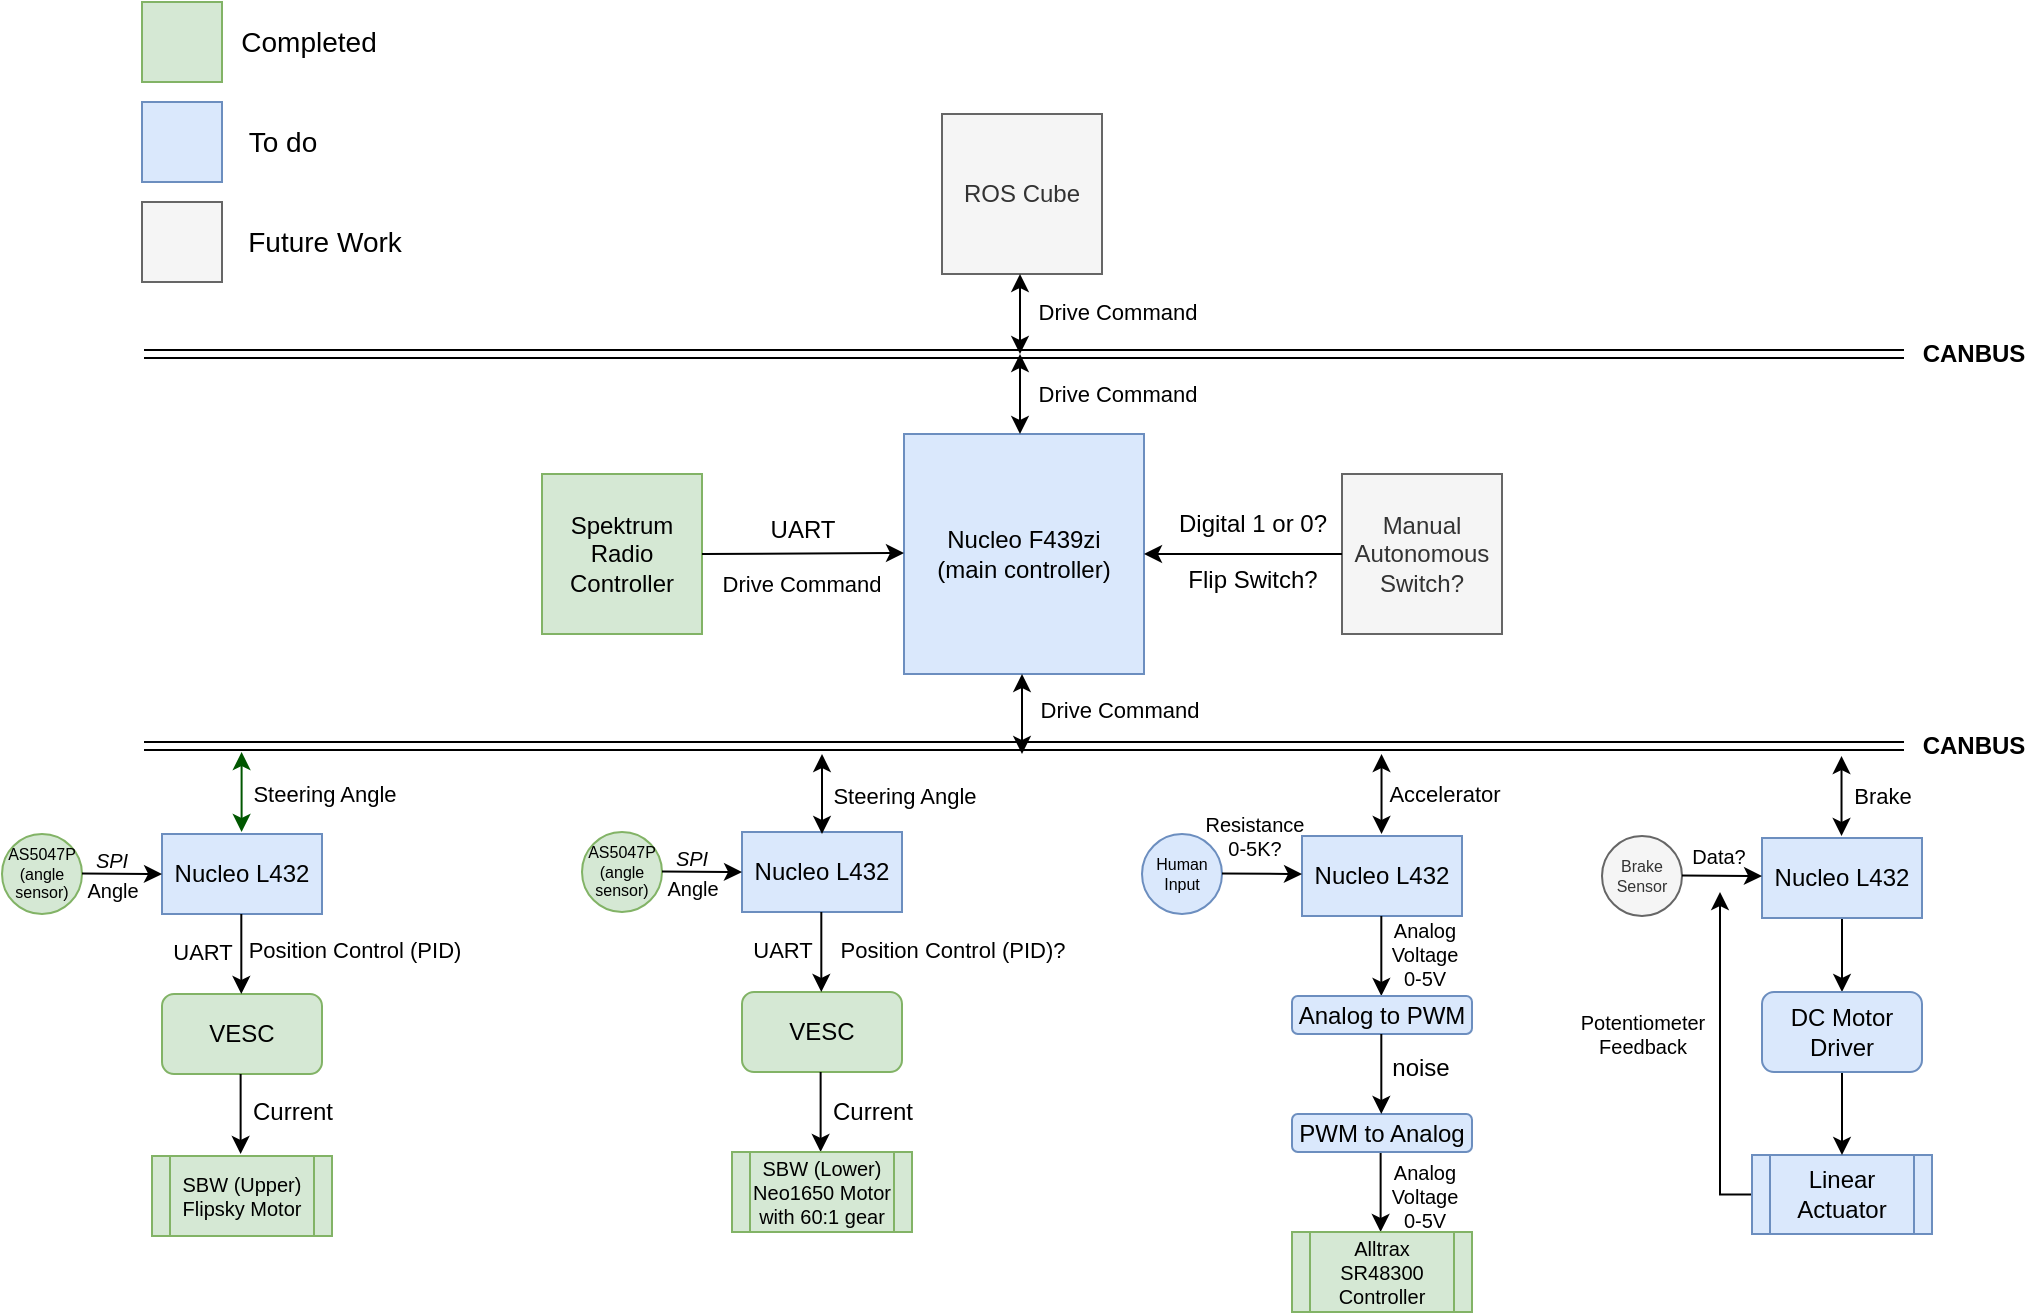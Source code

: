 <mxfile version="20.2.7" type="google"><diagram id="pHbeNj8cKmS-G_9dNrAH" name="Page-1"><mxGraphModel grid="0" page="1" gridSize="10" guides="1" tooltips="1" connect="1" arrows="1" fold="1" pageScale="1" pageWidth="850" pageHeight="1100" math="0" shadow="0"><root><mxCell id="0"/><mxCell id="1" parent="0"/><mxCell id="kVjqfHCsUR9oZJisISju-1" value="Nucleo F439zi&lt;br&gt;(main controller)" style="whiteSpace=wrap;html=1;aspect=fixed;fillColor=#dae8fc;strokeColor=#6c8ebf;" vertex="1" parent="1"><mxGeometry x="461" y="120" width="120" height="120" as="geometry"/></mxCell><mxCell id="kVjqfHCsUR9oZJisISju-2" value="Nucleo L432" style="rounded=0;whiteSpace=wrap;html=1;fillColor=#dae8fc;strokeColor=#6c8ebf;" vertex="1" parent="1"><mxGeometry x="90" y="320" width="80" height="40" as="geometry"/></mxCell><mxCell id="kVjqfHCsUR9oZJisISju-4" value="" style="endArrow=classic;startArrow=classic;html=1;rounded=0;" edge="1" parent="1"><mxGeometry width="50" height="50" relative="1" as="geometry"><mxPoint x="520" y="280" as="sourcePoint"/><mxPoint x="520" y="240" as="targetPoint"/></mxGeometry></mxCell><mxCell id="kVjqfHCsUR9oZJisISju-5" value="&lt;font style=&quot;font-size: 11px;&quot;&gt;Drive Command&lt;/font&gt;" style="text;html=1;strokeColor=none;fillColor=none;align=center;verticalAlign=middle;whiteSpace=wrap;rounded=0;" vertex="1" parent="1"><mxGeometry x="519" y="243" width="100" height="30" as="geometry"/></mxCell><mxCell id="kVjqfHCsUR9oZJisISju-6" value="VESC" style="rounded=1;whiteSpace=wrap;html=1;fillColor=#d5e8d4;strokeColor=#82b366;" vertex="1" parent="1"><mxGeometry x="90" y="400" width="80" height="40" as="geometry"/></mxCell><mxCell id="kVjqfHCsUR9oZJisISju-10" value="&lt;font style=&quot;font-size: 11px;&quot;&gt;Steering Angle&lt;/font&gt;" style="text;html=1;align=center;verticalAlign=middle;resizable=0;points=[];autosize=1;strokeColor=none;fillColor=none;" vertex="1" parent="1"><mxGeometry x="121" y="285" width="100" height="30" as="geometry"/></mxCell><mxCell id="kVjqfHCsUR9oZJisISju-14" value="AS5047P&lt;br&gt;(angle sensor)" style="ellipse;whiteSpace=wrap;html=1;aspect=fixed;fontSize=8;fillColor=#d5e8d4;strokeColor=#82b366;" vertex="1" parent="1"><mxGeometry x="10" y="320" width="40" height="40" as="geometry"/></mxCell><mxCell id="kVjqfHCsUR9oZJisISju-15" value="" style="endArrow=classic;html=1;rounded=0;fontSize=8;entryX=0;entryY=0.5;entryDx=0;entryDy=0;" edge="1" parent="1" target="kVjqfHCsUR9oZJisISju-2"><mxGeometry width="50" height="50" relative="1" as="geometry"><mxPoint x="50" y="339.71" as="sourcePoint"/><mxPoint x="80" y="339.71" as="targetPoint"/></mxGeometry></mxCell><mxCell id="kVjqfHCsUR9oZJisISju-16" value="&lt;i&gt;&lt;font style=&quot;font-size: 10px;&quot;&gt;SPI&lt;/font&gt;&lt;/i&gt;" style="text;html=1;strokeColor=none;fillColor=none;align=center;verticalAlign=middle;whiteSpace=wrap;rounded=0;fontSize=8;" vertex="1" parent="1"><mxGeometry x="50" y="325" width="30" height="15" as="geometry"/></mxCell><mxCell id="kVjqfHCsUR9oZJisISju-18" value="&lt;font style=&quot;font-size: 10px;&quot;&gt;Angle&lt;br&gt;&lt;br&gt;&lt;/font&gt;" style="text;html=1;align=center;verticalAlign=middle;resizable=0;points=[];autosize=1;strokeColor=none;fillColor=none;fontSize=10;" vertex="1" parent="1"><mxGeometry x="40" y="334" width="50" height="40" as="geometry"/></mxCell><mxCell id="kVjqfHCsUR9oZJisISju-19" value="" style="endArrow=classic;html=1;rounded=0;fontSize=8;" edge="1" parent="1"><mxGeometry width="50" height="50" relative="1" as="geometry"><mxPoint x="129.66" y="360" as="sourcePoint"/><mxPoint x="129.66" y="400" as="targetPoint"/></mxGeometry></mxCell><mxCell id="kVjqfHCsUR9oZJisISju-20" value="&lt;span style=&quot;font-size: 11px;&quot;&gt;Position Control (PID)&lt;/span&gt;" style="text;html=1;align=center;verticalAlign=middle;resizable=0;points=[];autosize=1;strokeColor=none;fillColor=none;fontSize=8;" vertex="1" parent="1"><mxGeometry x="121" y="363" width="130" height="30" as="geometry"/></mxCell><mxCell id="kVjqfHCsUR9oZJisISju-21" value="UART" style="text;html=1;align=center;verticalAlign=middle;resizable=0;points=[];autosize=1;strokeColor=none;fillColor=none;fontSize=11;" vertex="1" parent="1"><mxGeometry x="85" y="364" width="50" height="30" as="geometry"/></mxCell><mxCell id="kVjqfHCsUR9oZJisISju-25" value="" style="endArrow=classic;html=1;rounded=0;fontSize=10;" edge="1" parent="1"><mxGeometry width="50" height="50" relative="1" as="geometry"><mxPoint x="129.31" y="440" as="sourcePoint"/><mxPoint x="129.31" y="480" as="targetPoint"/></mxGeometry></mxCell><mxCell id="kVjqfHCsUR9oZJisISju-28" value="SBW (Upper)&lt;br&gt;Flipsky Motor" style="shape=process;whiteSpace=wrap;html=1;backgroundOutline=1;fontSize=10;fillColor=#d5e8d4;strokeColor=#82b366;" vertex="1" parent="1"><mxGeometry x="85" y="481" width="90" height="40" as="geometry"/></mxCell><mxCell id="kVjqfHCsUR9oZJisISju-29" value="Nucleo L432" style="rounded=0;whiteSpace=wrap;html=1;fillColor=#dae8fc;strokeColor=#6c8ebf;" vertex="1" parent="1"><mxGeometry x="380" y="319" width="80" height="40" as="geometry"/></mxCell><mxCell id="kVjqfHCsUR9oZJisISju-30" value="VESC" style="rounded=1;whiteSpace=wrap;html=1;fillColor=#d5e8d4;strokeColor=#82b366;" vertex="1" parent="1"><mxGeometry x="380" y="399" width="80" height="40" as="geometry"/></mxCell><mxCell id="kVjqfHCsUR9oZJisISju-33" value="&lt;font style=&quot;font-size: 11px;&quot;&gt;Steering Angle&lt;/font&gt;" style="text;html=1;align=center;verticalAlign=middle;resizable=0;points=[];autosize=1;strokeColor=none;fillColor=none;" vertex="1" parent="1"><mxGeometry x="411" y="286" width="100" height="30" as="geometry"/></mxCell><mxCell id="kVjqfHCsUR9oZJisISju-35" value="AS5047P&lt;br&gt;(angle sensor)" style="ellipse;whiteSpace=wrap;html=1;aspect=fixed;fontSize=8;fillColor=#d5e8d4;strokeColor=#82b366;" vertex="1" parent="1"><mxGeometry x="300" y="319" width="40" height="40" as="geometry"/></mxCell><mxCell id="kVjqfHCsUR9oZJisISju-36" value="" style="endArrow=classic;html=1;rounded=0;fontSize=8;entryX=0;entryY=0.5;entryDx=0;entryDy=0;" edge="1" parent="1" target="kVjqfHCsUR9oZJisISju-29"><mxGeometry width="50" height="50" relative="1" as="geometry"><mxPoint x="340" y="338.71" as="sourcePoint"/><mxPoint x="370" y="338.71" as="targetPoint"/></mxGeometry></mxCell><mxCell id="kVjqfHCsUR9oZJisISju-37" value="&lt;i&gt;&lt;font style=&quot;font-size: 10px;&quot;&gt;SPI&lt;/font&gt;&lt;/i&gt;" style="text;html=1;strokeColor=none;fillColor=none;align=center;verticalAlign=middle;whiteSpace=wrap;rounded=0;fontSize=8;" vertex="1" parent="1"><mxGeometry x="340" y="324" width="30" height="15" as="geometry"/></mxCell><mxCell id="kVjqfHCsUR9oZJisISju-38" value="&lt;font style=&quot;font-size: 10px;&quot;&gt;Angle&lt;br&gt;&lt;br&gt;&lt;/font&gt;" style="text;html=1;align=center;verticalAlign=middle;resizable=0;points=[];autosize=1;strokeColor=none;fillColor=none;fontSize=10;" vertex="1" parent="1"><mxGeometry x="330" y="333" width="50" height="40" as="geometry"/></mxCell><mxCell id="kVjqfHCsUR9oZJisISju-39" value="" style="endArrow=classic;html=1;rounded=0;fontSize=8;" edge="1" parent="1"><mxGeometry width="50" height="50" relative="1" as="geometry"><mxPoint x="419.66" y="359" as="sourcePoint"/><mxPoint x="419.66" y="399" as="targetPoint"/></mxGeometry></mxCell><mxCell id="kVjqfHCsUR9oZJisISju-40" value="&lt;span style=&quot;font-size: 11px;&quot;&gt;Position Control (PID)?&lt;/span&gt;" style="text;html=1;align=center;verticalAlign=middle;resizable=0;points=[];autosize=1;strokeColor=none;fillColor=none;fontSize=8;" vertex="1" parent="1"><mxGeometry x="415" y="363" width="140" height="30" as="geometry"/></mxCell><mxCell id="kVjqfHCsUR9oZJisISju-41" value="UART" style="text;html=1;align=center;verticalAlign=middle;resizable=0;points=[];autosize=1;strokeColor=none;fillColor=none;fontSize=11;" vertex="1" parent="1"><mxGeometry x="375" y="363" width="50" height="30" as="geometry"/></mxCell><mxCell id="kVjqfHCsUR9oZJisISju-42" value="" style="endArrow=classic;html=1;rounded=0;fontSize=10;" edge="1" parent="1"><mxGeometry width="50" height="50" relative="1" as="geometry"><mxPoint x="419.31" y="439" as="sourcePoint"/><mxPoint x="419.31" y="479" as="targetPoint"/></mxGeometry></mxCell><mxCell id="kVjqfHCsUR9oZJisISju-44" value="SBW (Lower)&lt;br&gt;Neo1650 Motor with 60:1 gear" style="shape=process;whiteSpace=wrap;html=1;backgroundOutline=1;fontSize=10;fillColor=#d5e8d4;strokeColor=#82b366;" vertex="1" parent="1"><mxGeometry x="375" y="479" width="90" height="40" as="geometry"/></mxCell><mxCell id="kVjqfHCsUR9oZJisISju-45" value="&lt;font style=&quot;font-size: 12px;&quot;&gt;ROS Cube&lt;br&gt;&lt;/font&gt;" style="whiteSpace=wrap;html=1;aspect=fixed;fontSize=10;fillColor=#f5f5f5;strokeColor=#666666;fontColor=#333333;" vertex="1" parent="1"><mxGeometry x="480" y="-40" width="80" height="80" as="geometry"/></mxCell><mxCell id="kVjqfHCsUR9oZJisISju-47" value="" style="endArrow=classic;startArrow=classic;html=1;rounded=0;" edge="1" parent="1"><mxGeometry width="50" height="50" relative="1" as="geometry"><mxPoint x="519" y="80" as="sourcePoint"/><mxPoint x="519" y="40" as="targetPoint"/></mxGeometry></mxCell><mxCell id="kVjqfHCsUR9oZJisISju-48" value="&lt;font style=&quot;font-size: 11px;&quot;&gt;Drive Command&lt;/font&gt;" style="text;html=1;strokeColor=none;fillColor=none;align=center;verticalAlign=middle;whiteSpace=wrap;rounded=0;" vertex="1" parent="1"><mxGeometry x="518" y="44" width="100" height="30" as="geometry"/></mxCell><mxCell id="kVjqfHCsUR9oZJisISju-49" value="Nucleo L432" style="rounded=0;whiteSpace=wrap;html=1;fillColor=#dae8fc;strokeColor=#6c8ebf;" vertex="1" parent="1"><mxGeometry x="660" y="321" width="80" height="40" as="geometry"/></mxCell><mxCell id="kVjqfHCsUR9oZJisISju-53" value="&lt;font style=&quot;font-size: 11px;&quot;&gt;Accelerator&lt;/font&gt;" style="text;html=1;align=center;verticalAlign=middle;resizable=0;points=[];autosize=1;strokeColor=none;fillColor=none;" vertex="1" parent="1"><mxGeometry x="691" y="285" width="80" height="30" as="geometry"/></mxCell><mxCell id="kVjqfHCsUR9oZJisISju-55" value="Human Input" style="ellipse;whiteSpace=wrap;html=1;aspect=fixed;fontSize=8;fillColor=#dae8fc;strokeColor=#6c8ebf;" vertex="1" parent="1"><mxGeometry x="580" y="320" width="40" height="40" as="geometry"/></mxCell><mxCell id="kVjqfHCsUR9oZJisISju-56" value="" style="endArrow=classic;html=1;rounded=0;fontSize=8;entryX=0;entryY=0.5;entryDx=0;entryDy=0;" edge="1" parent="1"><mxGeometry width="50" height="50" relative="1" as="geometry"><mxPoint x="620" y="339.71" as="sourcePoint"/><mxPoint x="660" y="340" as="targetPoint"/></mxGeometry></mxCell><mxCell id="kVjqfHCsUR9oZJisISju-58" value="&lt;font style=&quot;font-size: 10px;&quot;&gt;Resistance&lt;br&gt;0-5K?&lt;br&gt;&lt;/font&gt;" style="text;html=1;align=center;verticalAlign=middle;resizable=0;points=[];autosize=1;strokeColor=none;fillColor=none;fontSize=10;" vertex="1" parent="1"><mxGeometry x="601" y="301" width="70" height="40" as="geometry"/></mxCell><mxCell id="kVjqfHCsUR9oZJisISju-59" value="" style="endArrow=classic;html=1;rounded=0;fontSize=8;" edge="1" parent="1"><mxGeometry width="50" height="50" relative="1" as="geometry"><mxPoint x="699.66" y="361" as="sourcePoint"/><mxPoint x="699.66" y="401" as="targetPoint"/></mxGeometry></mxCell><mxCell id="kVjqfHCsUR9oZJisISju-62" value="" style="endArrow=classic;html=1;rounded=0;fontSize=10;" edge="1" parent="1"><mxGeometry width="50" height="50" relative="1" as="geometry"><mxPoint x="699.31" y="479" as="sourcePoint"/><mxPoint x="699.31" y="519" as="targetPoint"/></mxGeometry></mxCell><mxCell id="kVjqfHCsUR9oZJisISju-63" value="Alltrax SR48300 Controller" style="shape=process;whiteSpace=wrap;html=1;backgroundOutline=1;fontSize=10;fillColor=#d5e8d4;strokeColor=#82b366;" vertex="1" parent="1"><mxGeometry x="655" y="519" width="90" height="40" as="geometry"/></mxCell><mxCell id="kVjqfHCsUR9oZJisISju-65" value="" style="endArrow=classic;startArrow=classic;html=1;rounded=0;" edge="1" parent="1"><mxGeometry width="50" height="50" relative="1" as="geometry"><mxPoint x="699.76" y="320" as="sourcePoint"/><mxPoint x="699.76" y="280" as="targetPoint"/></mxGeometry></mxCell><mxCell id="kVjqfHCsUR9oZJisISju-66" value="Analog to PWM" style="rounded=1;whiteSpace=wrap;html=1;fontSize=12;fillColor=#dae8fc;strokeColor=#6c8ebf;" vertex="1" parent="1"><mxGeometry x="655" y="401" width="90" height="19" as="geometry"/></mxCell><mxCell id="kVjqfHCsUR9oZJisISju-67" value="&lt;font style=&quot;font-size: 10px;&quot;&gt;Analog &lt;br&gt;Voltage&lt;br&gt;0-5V&lt;br&gt;&lt;/font&gt;" style="text;html=1;align=center;verticalAlign=middle;resizable=0;points=[];autosize=1;strokeColor=none;fillColor=none;fontSize=10;" vertex="1" parent="1"><mxGeometry x="691" y="355" width="60" height="50" as="geometry"/></mxCell><mxCell id="kVjqfHCsUR9oZJisISju-68" value="PWM to Analog" style="rounded=1;whiteSpace=wrap;html=1;fontSize=12;fillColor=#dae8fc;strokeColor=#6c8ebf;" vertex="1" parent="1"><mxGeometry x="655" y="460" width="90" height="19" as="geometry"/></mxCell><mxCell id="kVjqfHCsUR9oZJisISju-69" value="" style="endArrow=classic;html=1;rounded=0;fontSize=10;" edge="1" parent="1"><mxGeometry width="50" height="50" relative="1" as="geometry"><mxPoint x="699.66" y="420" as="sourcePoint"/><mxPoint x="699.66" y="460" as="targetPoint"/></mxGeometry></mxCell><mxCell id="kVjqfHCsUR9oZJisISju-70" value="noise" style="text;html=1;align=center;verticalAlign=middle;resizable=0;points=[];autosize=1;strokeColor=none;fillColor=none;fontSize=12;" vertex="1" parent="1"><mxGeometry x="694" y="422" width="50" height="30" as="geometry"/></mxCell><mxCell id="kVjqfHCsUR9oZJisISju-71" value="&lt;font style=&quot;font-size: 10px;&quot;&gt;Analog &lt;br&gt;Voltage&lt;br&gt;0-5V&lt;br&gt;&lt;/font&gt;" style="text;html=1;align=center;verticalAlign=middle;resizable=0;points=[];autosize=1;strokeColor=none;fillColor=none;fontSize=10;" vertex="1" parent="1"><mxGeometry x="691" y="475.5" width="60" height="50" as="geometry"/></mxCell><mxCell id="kVjqfHCsUR9oZJisISju-90" value="" style="edgeStyle=orthogonalEdgeStyle;rounded=0;orthogonalLoop=1;jettySize=auto;html=1;fontSize=12;" edge="1" parent="1" source="kVjqfHCsUR9oZJisISju-72" target="kVjqfHCsUR9oZJisISju-88"><mxGeometry relative="1" as="geometry"/></mxCell><mxCell id="kVjqfHCsUR9oZJisISju-72" value="Nucleo L432" style="rounded=0;whiteSpace=wrap;html=1;fillColor=#dae8fc;strokeColor=#6c8ebf;" vertex="1" parent="1"><mxGeometry x="890" y="322" width="80" height="40" as="geometry"/></mxCell><mxCell id="kVjqfHCsUR9oZJisISju-73" value="&lt;font style=&quot;font-size: 11px;&quot;&gt;Brake&lt;/font&gt;" style="text;html=1;align=center;verticalAlign=middle;resizable=0;points=[];autosize=1;strokeColor=none;fillColor=none;" vertex="1" parent="1"><mxGeometry x="925" y="286" width="50" height="30" as="geometry"/></mxCell><mxCell id="kVjqfHCsUR9oZJisISju-74" value="Brake Sensor" style="ellipse;whiteSpace=wrap;html=1;aspect=fixed;fontSize=8;fillColor=#f5f5f5;strokeColor=#666666;fontColor=#333333;" vertex="1" parent="1"><mxGeometry x="810" y="321" width="40" height="40" as="geometry"/></mxCell><mxCell id="kVjqfHCsUR9oZJisISju-75" value="" style="endArrow=classic;html=1;rounded=0;fontSize=8;entryX=0;entryY=0.5;entryDx=0;entryDy=0;" edge="1" parent="1"><mxGeometry width="50" height="50" relative="1" as="geometry"><mxPoint x="850" y="340.71" as="sourcePoint"/><mxPoint x="890" y="341.0" as="targetPoint"/></mxGeometry></mxCell><mxCell id="kVjqfHCsUR9oZJisISju-76" value="&lt;font style=&quot;font-size: 10px;&quot;&gt;Data?&lt;br&gt;&lt;/font&gt;" style="text;html=1;align=center;verticalAlign=middle;resizable=0;points=[];autosize=1;strokeColor=none;fillColor=none;fontSize=10;" vertex="1" parent="1"><mxGeometry x="843" y="316" width="50" height="30" as="geometry"/></mxCell><mxCell id="cPdwjQ_Sx4AUqX3SqEWE-1" style="edgeStyle=orthogonalEdgeStyle;rounded=0;orthogonalLoop=1;jettySize=auto;html=1;fontSize=12;entryX=0.514;entryY=1.1;entryDx=0;entryDy=0;entryPerimeter=0;" edge="1" parent="1" source="kVjqfHCsUR9oZJisISju-79" target="kVjqfHCsUR9oZJisISju-76"><mxGeometry relative="1" as="geometry"><mxPoint x="870" y="360" as="targetPoint"/><Array as="points"><mxPoint x="869" y="500"/><mxPoint x="869" y="349"/></Array></mxGeometry></mxCell><mxCell id="kVjqfHCsUR9oZJisISju-79" value="&lt;font style=&quot;font-size: 12px;&quot;&gt;Linear &lt;br&gt;Actuator&lt;/font&gt;" style="shape=process;whiteSpace=wrap;html=1;backgroundOutline=1;fontSize=10;fillColor=#dae8fc;strokeColor=#6c8ebf;" vertex="1" parent="1"><mxGeometry x="885" y="480.5" width="90" height="39.5" as="geometry"/></mxCell><mxCell id="kVjqfHCsUR9oZJisISju-80" value="" style="endArrow=classic;startArrow=classic;html=1;rounded=0;" edge="1" parent="1"><mxGeometry width="50" height="50" relative="1" as="geometry"><mxPoint x="929.76" y="321.0" as="sourcePoint"/><mxPoint x="929.76" y="281.0" as="targetPoint"/></mxGeometry></mxCell><mxCell id="kVjqfHCsUR9oZJisISju-87" value="" style="shape=link;html=1;rounded=0;fontSize=12;" edge="1" parent="1"><mxGeometry width="100" relative="1" as="geometry"><mxPoint x="81" y="276" as="sourcePoint"/><mxPoint x="961" y="276" as="targetPoint"/></mxGeometry></mxCell><mxCell id="kVjqfHCsUR9oZJisISju-91" value="" style="edgeStyle=orthogonalEdgeStyle;rounded=0;orthogonalLoop=1;jettySize=auto;html=1;fontSize=12;" edge="1" parent="1" source="kVjqfHCsUR9oZJisISju-88" target="kVjqfHCsUR9oZJisISju-79"><mxGeometry relative="1" as="geometry"/></mxCell><mxCell id="kVjqfHCsUR9oZJisISju-88" value="DC Motor Driver" style="rounded=1;whiteSpace=wrap;html=1;fillColor=#dae8fc;strokeColor=#6c8ebf;" vertex="1" parent="1"><mxGeometry x="890" y="399" width="80" height="40" as="geometry"/></mxCell><mxCell id="kVjqfHCsUR9oZJisISju-94" value="" style="endArrow=classic;startArrow=classic;html=1;rounded=0;" edge="1" parent="1"><mxGeometry width="50" height="50" relative="1" as="geometry"><mxPoint x="420" y="320.0" as="sourcePoint"/><mxPoint x="420" y="280.0" as="targetPoint"/></mxGeometry></mxCell><mxCell id="kVjqfHCsUR9oZJisISju-95" value="" style="endArrow=classic;startArrow=classic;html=1;rounded=0;fontSize=12;fillColor=#008a00;strokeColor=#005700;" edge="1" parent="1"><mxGeometry width="50" height="50" relative="1" as="geometry"><mxPoint x="129.8" y="319" as="sourcePoint"/><mxPoint x="129.8" y="279" as="targetPoint"/></mxGeometry></mxCell><mxCell id="kVjqfHCsUR9oZJisISju-96" value="" style="shape=link;html=1;rounded=0;fontSize=12;" edge="1" parent="1"><mxGeometry width="100" relative="1" as="geometry"><mxPoint x="81" y="80" as="sourcePoint"/><mxPoint x="961" y="80" as="targetPoint"/></mxGeometry></mxCell><mxCell id="kVjqfHCsUR9oZJisISju-97" value="&lt;font style=&quot;font-size: 11px;&quot;&gt;Drive Command&lt;/font&gt;" style="text;html=1;strokeColor=none;fillColor=none;align=center;verticalAlign=middle;whiteSpace=wrap;rounded=0;" vertex="1" parent="1"><mxGeometry x="518" y="85" width="100" height="30" as="geometry"/></mxCell><mxCell id="kVjqfHCsUR9oZJisISju-98" value="" style="endArrow=classic;startArrow=classic;html=1;rounded=0;fontSize=12;" edge="1" parent="1"><mxGeometry width="50" height="50" relative="1" as="geometry"><mxPoint x="519" y="120" as="sourcePoint"/><mxPoint x="519" y="80" as="targetPoint"/></mxGeometry></mxCell><mxCell id="kVjqfHCsUR9oZJisISju-99" value="Current" style="text;html=1;align=center;verticalAlign=middle;resizable=0;points=[];autosize=1;strokeColor=none;fillColor=none;fontSize=12;" vertex="1" parent="1"><mxGeometry x="125" y="443.5" width="60" height="30" as="geometry"/></mxCell><mxCell id="kVjqfHCsUR9oZJisISju-100" value="Current" style="text;html=1;align=center;verticalAlign=middle;resizable=0;points=[];autosize=1;strokeColor=none;fillColor=none;fontSize=12;" vertex="1" parent="1"><mxGeometry x="415" y="443.5" width="60" height="30" as="geometry"/></mxCell><mxCell id="kVjqfHCsUR9oZJisISju-101" value="&lt;b&gt;CANBUS&lt;/b&gt;" style="text;html=1;strokeColor=none;fillColor=none;align=center;verticalAlign=middle;whiteSpace=wrap;rounded=0;fontSize=12;" vertex="1" parent="1"><mxGeometry x="966" y="65" width="60" height="30" as="geometry"/></mxCell><mxCell id="kVjqfHCsUR9oZJisISju-103" value="&lt;b&gt;CANBUS&lt;/b&gt;" style="text;html=1;strokeColor=none;fillColor=none;align=center;verticalAlign=middle;whiteSpace=wrap;rounded=0;fontSize=12;" vertex="1" parent="1"><mxGeometry x="966" y="261" width="60" height="30" as="geometry"/></mxCell><mxCell id="kVjqfHCsUR9oZJisISju-104" value="&lt;font style=&quot;font-size: 12px;&quot;&gt;Spektrum Radio Controller&lt;br&gt;&lt;/font&gt;" style="whiteSpace=wrap;html=1;aspect=fixed;fontSize=10;fillColor=#d5e8d4;strokeColor=#82b366;" vertex="1" parent="1"><mxGeometry x="280" y="140" width="80" height="80" as="geometry"/></mxCell><mxCell id="kVjqfHCsUR9oZJisISju-105" value="" style="endArrow=classic;html=1;rounded=0;fontSize=12;exitX=1;exitY=0.5;exitDx=0;exitDy=0;" edge="1" parent="1" source="kVjqfHCsUR9oZJisISju-104"><mxGeometry width="50" height="50" relative="1" as="geometry"><mxPoint x="381" y="179.5" as="sourcePoint"/><mxPoint x="461" y="179.5" as="targetPoint"/></mxGeometry></mxCell><mxCell id="kVjqfHCsUR9oZJisISju-106" value="&lt;font style=&quot;font-size: 11px;&quot;&gt;Drive Command&lt;/font&gt;" style="text;html=1;strokeColor=none;fillColor=none;align=center;verticalAlign=middle;whiteSpace=wrap;rounded=0;" vertex="1" parent="1"><mxGeometry x="360" y="180" width="100" height="30" as="geometry"/></mxCell><mxCell id="kVjqfHCsUR9oZJisISju-107" value="UART" style="text;html=1;align=center;verticalAlign=middle;resizable=0;points=[];autosize=1;strokeColor=none;fillColor=none;fontSize=12;" vertex="1" parent="1"><mxGeometry x="380" y="153" width="60" height="30" as="geometry"/></mxCell><mxCell id="kVjqfHCsUR9oZJisISju-108" value="&lt;font style=&quot;font-size: 12px;&quot;&gt;Manual Autonomous Switch?&lt;br&gt;&lt;/font&gt;" style="whiteSpace=wrap;html=1;aspect=fixed;fontSize=10;fillColor=#f5f5f5;strokeColor=#666666;fontColor=#333333;" vertex="1" parent="1"><mxGeometry x="680" y="140" width="80" height="80" as="geometry"/></mxCell><mxCell id="kVjqfHCsUR9oZJisISju-109" value="" style="endArrow=classic;html=1;rounded=0;fontSize=12;exitX=0;exitY=0.5;exitDx=0;exitDy=0;entryX=1;entryY=0.5;entryDx=0;entryDy=0;" edge="1" parent="1" source="kVjqfHCsUR9oZJisISju-108" target="kVjqfHCsUR9oZJisISju-1"><mxGeometry width="50" height="50" relative="1" as="geometry"><mxPoint x="600" y="230" as="sourcePoint"/><mxPoint x="650" y="180" as="targetPoint"/></mxGeometry></mxCell><mxCell id="kVjqfHCsUR9oZJisISju-111" value="Digital 1 or 0?" style="text;html=1;align=center;verticalAlign=middle;resizable=0;points=[];autosize=1;strokeColor=none;fillColor=none;fontSize=12;" vertex="1" parent="1"><mxGeometry x="585" y="150" width="100" height="30" as="geometry"/></mxCell><mxCell id="kVjqfHCsUR9oZJisISju-114" value="Flip Switch?" style="text;html=1;align=center;verticalAlign=middle;resizable=0;points=[];autosize=1;strokeColor=none;fillColor=none;fontSize=12;" vertex="1" parent="1"><mxGeometry x="590" y="178" width="90" height="30" as="geometry"/></mxCell><mxCell id="sDwjMtvsdv7kcuhM2lJG-1" value="" style="rounded=0;whiteSpace=wrap;html=1;fillColor=#d5e8d4;strokeColor=#82b366;" vertex="1" parent="1"><mxGeometry x="80" y="-96" width="40" height="40" as="geometry"/></mxCell><mxCell id="sDwjMtvsdv7kcuhM2lJG-2" value="&lt;font style=&quot;font-size: 14px;&quot;&gt;Completed&lt;/font&gt;" style="text;html=1;align=center;verticalAlign=middle;resizable=0;points=[];autosize=1;strokeColor=none;fillColor=none;" vertex="1" parent="1"><mxGeometry x="118" y="-91" width="90" height="30" as="geometry"/></mxCell><mxCell id="sDwjMtvsdv7kcuhM2lJG-3" value="" style="rounded=0;whiteSpace=wrap;html=1;fillColor=#dae8fc;strokeColor=#6c8ebf;" vertex="1" parent="1"><mxGeometry x="80" y="-46" width="40" height="40" as="geometry"/></mxCell><mxCell id="sDwjMtvsdv7kcuhM2lJG-4" value="&lt;span style=&quot;font-size: 14px;&quot;&gt;To do&lt;/span&gt;" style="text;html=1;align=center;verticalAlign=middle;resizable=0;points=[];autosize=1;strokeColor=none;fillColor=none;" vertex="1" parent="1"><mxGeometry x="120" y="-41" width="60" height="30" as="geometry"/></mxCell><mxCell id="sDwjMtvsdv7kcuhM2lJG-7" value="" style="rounded=0;whiteSpace=wrap;html=1;fillColor=#f5f5f5;strokeColor=#666666;fontColor=#333333;" vertex="1" parent="1"><mxGeometry x="80" y="4" width="40" height="40" as="geometry"/></mxCell><mxCell id="sDwjMtvsdv7kcuhM2lJG-8" value="&lt;span style=&quot;font-size: 14px;&quot;&gt;Future Work&lt;/span&gt;" style="text;html=1;align=center;verticalAlign=middle;resizable=0;points=[];autosize=1;strokeColor=none;fillColor=none;" vertex="1" parent="1"><mxGeometry x="121" y="9" width="100" height="30" as="geometry"/></mxCell><mxCell id="cPdwjQ_Sx4AUqX3SqEWE-3" value="&lt;font style=&quot;font-size: 10px;&quot;&gt;Potentiometer&lt;br&gt;Feedback&lt;br&gt;&lt;/font&gt;" style="text;html=1;align=center;verticalAlign=middle;resizable=0;points=[];autosize=1;strokeColor=none;fillColor=none;fontSize=10;" vertex="1" parent="1"><mxGeometry x="785" y="400" width="90" height="40" as="geometry"/></mxCell></root></mxGraphModel></diagram></mxfile>